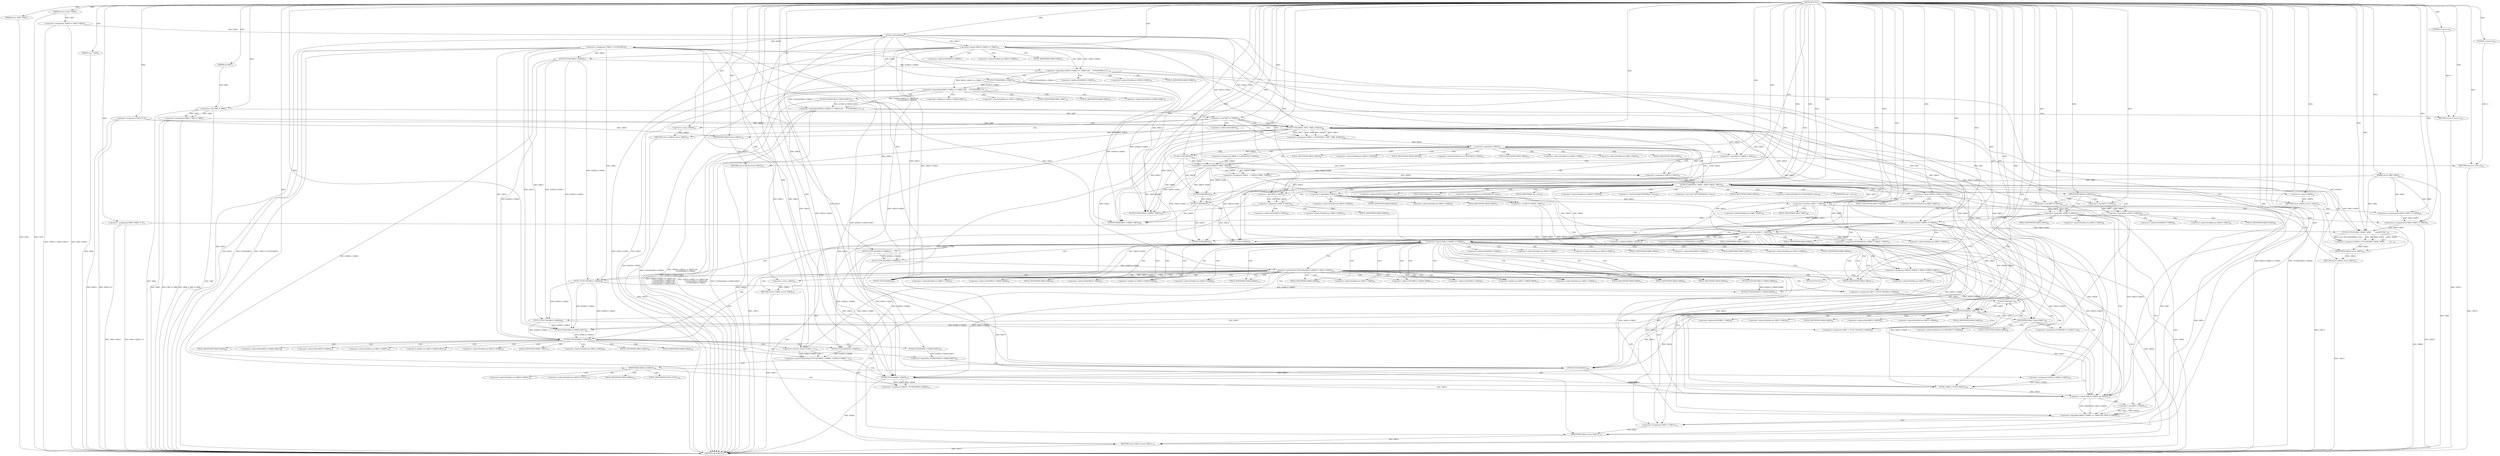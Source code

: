 digraph "FUN1" {  
"8" [label = <(METHOD,FUN1)<SUB>1</SUB>> ]
"394" [label = <(METHOD_RETURN,int)<SUB>1</SUB>> ]
"9" [label = <(PARAM,struct VAR1 *VAR2)<SUB>1</SUB>> ]
"10" [label = <(PARAM,struct socket *VAR3)<SUB>1</SUB>> ]
"11" [label = <(PARAM,struct VAR4 *VAR5)<SUB>2</SUB>> ]
"12" [label = <(PARAM,size_t VAR6)<SUB>2</SUB>> ]
"13" [label = <(PARAM,int VAR7)<SUB>2</SUB>> ]
"16" [label = <(&lt;operator&gt;.assignment,VAR8 = VAR7 &amp; VAR9)<SUB>4</SUB>> ]
"22" [label = <(&lt;operator&gt;.assignment,*VAR10 = VAR3-&gt;VAR10)<SUB>5</SUB>> ]
"28" [label = <(&lt;operator&gt;.assignment,*VAR12 = FUN2(VAR10))<SUB>6</SUB>> ]
"38" [label = <(&lt;operator&gt;.assignment,VAR19 = 0)<SUB>9</SUB>> ]
"42" [label = <(&lt;operator&gt;.assignment,VAR5-&gt;VAR21 = 0)<SUB>13</SUB>> ]
"84" [label = <(&lt;operator&gt;.assignment,VAR16 = FUN5(VAR10, VAR7, VAR8, &amp;VAR19))<SUB>26</SUB>> ]
"107" [label = <(&lt;operator&gt;.assignment,VAR20 = FUN6(VAR16)-&gt;VAR20)<SUB>33</SUB>> ]
"113" [label = <(&lt;operator&gt;.assignment,VAR14   = VAR16-&gt;VAR6 - VAR20)<SUB>34</SUB>> ]
"133" [label = <(&lt;operator&gt;.assignment,VAR18 = VAR16)<SUB>39</SUB>> ]
"182" [label = <(&lt;operator&gt;.assignment,VAR19 = FUN10(VAR5, VAR40, VAR41,
		       size...)<SUB>55</SUB>> ]
"392" [label = <(RETURN,return VAR13;,return VAR13;)<SUB>118</SUB>> ]
"48" [label = <(&lt;operator&gt;.logicalAnd,(VAR10-&gt;VAR22 == VAR23) &amp;&amp;
 	    FUN3(&amp;VAR12-&gt;V...)<SUB>16</SUB>> ]
"77" [label = <(&lt;operator&gt;.and,VAR7 &amp; (VAR28))<SUB>22</SUB>> ]
"93" [label = <(&lt;operator&gt;.logicalNot,!VAR16)<SUB>27</SUB>> ]
"121" [label = <(&lt;operator&gt;.logicalNot,!VAR14)<SUB>36</SUB>> ]
"137" [label = <(FUN8,FUN8(VAR18, VAR20, VAR5-&gt;VAR32, VAR13))<SUB>40</SUB>> ]
"161" [label = <(&lt;operator&gt;.equals,VAR10-&gt;VAR35 == VAR36)<SUB>47</SUB>> ]
"201" [label = <(IDENTIFIER,VAR19,if (VAR19))<SUB>58</SUB>> ]
"218" [label = <(&lt;operator&gt;.logicalNot,!(VAR7 &amp; VAR33))<SUB>65</SUB>> ]
"379" [label = <(&lt;operator&gt;.logicalAnd,VAR10-&gt;VAR35 == VAR36 &amp;&amp; (VAR7 &amp; VAR38))<SUB>115</SUB>> ]
"393" [label = <(IDENTIFIER,VAR13,return VAR13;)<SUB>118</SUB>> ]
"18" [label = <(&lt;operator&gt;.and,VAR7 &amp; VAR9)<SUB>4</SUB>> ]
"30" [label = <(FUN2,FUN2(VAR10))<SUB>6</SUB>> ]
"74" [label = <(RETURN,return 0;,return 0;)<SUB>20</SUB>> ]
"81" [label = <(RETURN,return -VAR29;,return -VAR29;)<SUB>23</SUB>> ]
"86" [label = <(FUN5,FUN5(VAR10, VAR7, VAR8, &amp;VAR19))<SUB>26</SUB>> ]
"105" [label = <(RETURN,return VAR19;,return VAR19;)<SUB>30</SUB>> ]
"115" [label = <(&lt;operator&gt;.subtraction,VAR16-&gt;VAR6 - VAR20)<SUB>34</SUB>> ]
"124" [label = <(&lt;operator&gt;.assignment,VAR10-&gt;VAR30 = VAR10-&gt;VAR30 | VAR31)<SUB>37</SUB>> ]
"157" [label = <(RETURN,return -VAR34;,return -VAR34;)<SUB>43</SUB>> ]
"177" [label = <(&lt;operators&gt;.assignmentOr,VAR5-&gt;VAR37 |= VAR39)<SUB>51</SUB>> ]
"184" [label = <(FUN10,FUN10(VAR5, VAR40, VAR41,
		       sizeof(FUN6(...)<SUB>55</SUB>> ]
"215" [label = <(RETURN,return VAR19;,return VAR19;)<SUB>61</SUB>> ]
"244" [label = <(FUN11,FUN11(VAR16))<SUB>75</SUB>> ]
"276" [label = <(FUN16,FUN16(&amp;VAR12-&gt;VAR26.VAR48))<SUB>86</SUB>> ]
"283" [label = <(&lt;operator&gt;.assignment,VAR17 = FUN17(&amp;VAR12-&gt;VAR24))<SUB>87</SUB>> ]
"370" [label = <(FUN22,FUN22(&amp;VAR12-&gt;VAR26.VAR48))<SUB>110</SUB>> ]
"389" [label = <(&lt;operator&gt;.assignment,VAR13 = VAR14)<SUB>116</SUB>> ]
"49" [label = <(&lt;operator&gt;.logicalAnd,(VAR10-&gt;VAR22 == VAR23) &amp;&amp;
 	    FUN3(&amp;VAR12-&gt;V...)<SUB>16</SUB>> ]
"66" [label = <(FUN4,FUN4(&amp;VAR12-&gt;VAR26.VAR27))<SUB>19</SUB>> ]
"75" [label = <(LITERAL,0,return 0;)<SUB>20</SUB>> ]
"82" [label = <(&lt;operator&gt;.minus,-VAR29)<SUB>23</SUB>> ]
"97" [label = <(&lt;operator&gt;.and,VAR10-&gt;VAR30 &amp; VAR31)<SUB>28</SUB>> ]
"106" [label = <(IDENTIFIER,VAR19,return VAR19;)<SUB>30</SUB>> ]
"110" [label = <(FUN6,FUN6(VAR16))<SUB>33</SUB>> ]
"146" [label = <(&lt;operator&gt;.logicalNot,!(VAR7 &amp; VAR33))<SUB>41</SUB>> ]
"158" [label = <(&lt;operator&gt;.minus,-VAR34)<SUB>43</SUB>> ]
"168" [label = <(&lt;operator&gt;.lessThan,VAR13 &lt; VAR14)<SUB>48</SUB>> ]
"204" [label = <(&lt;operator&gt;.logicalNot,!(VAR7 &amp; VAR33))<SUB>59</SUB>> ]
"216" [label = <(IDENTIFIER,VAR19,return VAR19;)<SUB>61</SUB>> ]
"219" [label = <(&lt;operator&gt;.and,VAR7 &amp; VAR33)<SUB>65</SUB>> ]
"224" [label = <(&lt;operator&gt;.equals,VAR10-&gt;VAR35 == VAR42)<SUB>68</SUB>> ]
"247" [label = <(&lt;operator&gt;.equals,VAR12-&gt;VAR44 == VAR45)<SUB>76</SUB>> ]
"291" [label = <(IDENTIFIER,VAR17,while (VAR17))<SUB>88</SUB>> ]
"321" [label = <(FUN3,FUN3(&amp;VAR12-&gt;VAR24))<SUB>98</SUB>> ]
"380" [label = <(&lt;operator&gt;.equals,VAR10-&gt;VAR35 == VAR36)<SUB>115</SUB>> ]
"385" [label = <(&lt;operator&gt;.and,VAR7 &amp; VAR38)<SUB>115</SUB>> ]
"50" [label = <(&lt;operator&gt;.logicalAnd,(VAR10-&gt;VAR22 == VAR23) &amp;&amp;
 	    FUN3(&amp;VAR12-&gt;V...)<SUB>16</SUB>> ]
"61" [label = <(FUN3,FUN3(&amp;VAR10-&gt;VAR25))<SUB>18</SUB>> ]
"103" [label = <(RETURN,return 0;,return 0;)<SUB>29</SUB>> ]
"128" [label = <(&lt;operator&gt;.or,VAR10-&gt;VAR30 | VAR31)<SUB>37</SUB>> ]
"151" [label = <(FUN9,FUN9(&amp;VAR10-&gt;VAR25, VAR16))<SUB>42</SUB>> ]
"172" [label = <(&lt;operators&gt;.assignmentOr,VAR5-&gt;VAR37 |= VAR38)<SUB>49</SUB>> ]
"209" [label = <(FUN9,FUN9(&amp;VAR10-&gt;VAR25, VAR16))<SUB>60</SUB>> ]
"253" [label = <(FUN12,FUN12(&amp;VAR12-&gt;VAR46))<SUB>77</SUB>> ]
"285" [label = <(FUN17,FUN17(&amp;VAR12-&gt;VAR24))<SUB>87</SUB>> ]
"293" [label = <(&lt;operator&gt;.assignment,FUN6(VAR17)-&gt;VAR20 = 0)<SUB>89</SUB>> ]
"51" [label = <(&lt;operator&gt;.equals,VAR10-&gt;VAR22 == VAR23)<SUB>16</SUB>> ]
"56" [label = <(FUN3,FUN3(&amp;VAR12-&gt;VAR24))<SUB>17</SUB>> ]
"104" [label = <(LITERAL,0,return 0;)<SUB>29</SUB>> ]
"147" [label = <(&lt;operator&gt;.and,VAR7 &amp; VAR33)<SUB>41</SUB>> ]
"190" [label = <(FUN6,FUN6(VAR16))<SUB>56</SUB>> ]
"205" [label = <(&lt;operator&gt;.and,VAR7 &amp; VAR33)<SUB>59</SUB>> ]
"231" [label = <(&lt;operator&gt;.lessThan,VAR13 &lt; VAR14)<SUB>69</SUB>> ]
"259" [label = <(&lt;operator&gt;.greaterThan,FUN13(&amp;VAR12-&gt;VAR46) &gt; VAR12-&gt;VAR47)<SUB>78</SUB>> ]
"300" [label = <(FUN18,FUN18(VAR10, VAR17))<SUB>90</SUB>> ]
"328" [label = <(&lt;operator&gt;.logicalNot,!FUN4(&amp;VAR12-&gt;VAR26.VAR27))<SUB>99</SUB>> ]
"340" [label = <(&lt;operator&gt;.greaterEqualsThan,FUN13(&amp;VAR12-&gt;VAR46) &gt;=
							VAR12-&gt;VAR47 / 2)<SUB>101</SUB>> ]
"197" [label = <(FUN6,FUN6(VAR16))<SUB>57</SUB>> ]
"235" [label = <(&lt;operator&gt;.assignment,FUN6(VAR16)-&gt;VAR20 = VAR20 + VAR13)<SUB>70</SUB>> ]
"269" [label = <(FUN14,FUN14(1))<SUB>79</SUB>> ]
"271" [label = <(FUN15,FUN15(VAR10))<SUB>80</SUB>> ]
"273" [label = <(RETURN,return -VAR34;,return -VAR34;)<SUB>81</SUB>> ]
"304" [label = <(FUN9,FUN9(&amp;VAR12-&gt;VAR24,
						VAR17))<SUB>91</SUB>> ]
"337" [label = <(FUN19,FUN19(VAR10))<SUB>100</SUB>> ]
"352" [label = <(&lt;operator&gt;.assignment,VAR19 = FUN20(VAR10, VAR49))<SUB>103</SUB>> ]
"260" [label = <(FUN13,FUN13(&amp;VAR12-&gt;VAR46))<SUB>78</SUB>> ]
"274" [label = <(&lt;operator&gt;.minus,-VAR34)<SUB>81</SUB>> ]
"295" [label = <(FUN6,FUN6(VAR17))<SUB>89</SUB>> ]
"313" [label = <(&lt;operator&gt;.assignment,VAR17 = FUN17(&amp;VAR12-&gt;VAR24))<SUB>95</SUB>> ]
"329" [label = <(FUN4,FUN4(&amp;VAR12-&gt;VAR26.VAR27))<SUB>99</SUB>> ]
"341" [label = <(FUN13,FUN13(&amp;VAR12-&gt;VAR46))<SUB>101</SUB>> ]
"346" [label = <(&lt;operator&gt;.division,VAR12-&gt;VAR47 / 2)<SUB>102</SUB>> ]
"358" [label = <(IDENTIFIER,VAR19,if (VAR19))<SUB>104</SUB>> ]
"240" [label = <(&lt;operator&gt;.addition,VAR20 + VAR13)<SUB>70</SUB>> ]
"354" [label = <(FUN20,FUN20(VAR10, VAR49))<SUB>103</SUB>> ]
"360" [label = <(&lt;operator&gt;.assignment,VAR10-&gt;VAR22 = VAR23)<SUB>105</SUB>> ]
"365" [label = <(FUN21,VAR10-&gt;FUN21(VAR10))<SUB>106</SUB>> ]
"237" [label = <(FUN6,FUN6(VAR16))<SUB>70</SUB>> ]
"315" [label = <(FUN17,FUN17(&amp;VAR12-&gt;VAR24))<SUB>95</SUB>> ]
"109" [label = <(&lt;operator&gt;.indirectFieldAccess,FUN6(VAR16)-&gt;VAR20)<SUB>33</SUB>> ]
"90" [label = <(&lt;operator&gt;.addressOf,&amp;VAR19)<SUB>26</SUB>> ]
"112" [label = <(FIELD_IDENTIFIER,VAR20,VAR20)<SUB>33</SUB>> ]
"116" [label = <(&lt;operator&gt;.indirectFieldAccess,VAR16-&gt;VAR6)<SUB>34</SUB>> ]
"140" [label = <(&lt;operator&gt;.indirectFieldAccess,VAR5-&gt;VAR32)<SUB>40</SUB>> ]
"162" [label = <(&lt;operator&gt;.indirectFieldAccess,VAR10-&gt;VAR35)<SUB>47</SUB>> ]
"188" [label = <(&lt;operator&gt;.sizeOf,sizeof(FUN6(VAR16)-&gt;class))<SUB>56</SUB>> ]
"193" [label = <(&lt;operator&gt;.cast,(void *)&amp;FUN6(VAR16)-&gt;class)<SUB>57</SUB>> ]
"67" [label = <(&lt;operator&gt;.addressOf,&amp;VAR12-&gt;VAR26.VAR27)<SUB>19</SUB>> ]
"118" [label = <(FIELD_IDENTIFIER,VAR6,VAR6)<SUB>34</SUB>> ]
"125" [label = <(&lt;operator&gt;.indirectFieldAccess,VAR10-&gt;VAR30)<SUB>37</SUB>> ]
"142" [label = <(FIELD_IDENTIFIER,VAR32,VAR32)<SUB>40</SUB>> ]
"164" [label = <(FIELD_IDENTIFIER,VAR35,VAR35)<SUB>47</SUB>> ]
"178" [label = <(&lt;operator&gt;.indirectFieldAccess,VAR5-&gt;VAR37)<SUB>51</SUB>> ]
"189" [label = <(&lt;operator&gt;.indirectFieldAccess,FUN6(VAR16)-&gt;class)<SUB>56</SUB>> ]
"194" [label = <(UNKNOWN,void *,void *)<SUB>57</SUB>> ]
"195" [label = <(&lt;operator&gt;.addressOf,&amp;FUN6(VAR16)-&gt;class)<SUB>57</SUB>> ]
"277" [label = <(&lt;operator&gt;.addressOf,&amp;VAR12-&gt;VAR26.VAR48)<SUB>86</SUB>> ]
"371" [label = <(&lt;operator&gt;.addressOf,&amp;VAR12-&gt;VAR26.VAR48)<SUB>110</SUB>> ]
"381" [label = <(&lt;operator&gt;.indirectFieldAccess,VAR10-&gt;VAR35)<SUB>115</SUB>> ]
"62" [label = <(&lt;operator&gt;.addressOf,&amp;VAR10-&gt;VAR25)<SUB>18</SUB>> ]
"68" [label = <(&lt;operator&gt;.fieldAccess,VAR12-&gt;VAR26.VAR27)<SUB>19</SUB>> ]
"98" [label = <(&lt;operator&gt;.indirectFieldAccess,VAR10-&gt;VAR30)<SUB>28</SUB>> ]
"127" [label = <(FIELD_IDENTIFIER,VAR30,VAR30)<SUB>37</SUB>> ]
"129" [label = <(&lt;operator&gt;.indirectFieldAccess,VAR10-&gt;VAR30)<SUB>37</SUB>> ]
"180" [label = <(FIELD_IDENTIFIER,VAR37,VAR37)<SUB>51</SUB>> ]
"192" [label = <(FIELD_IDENTIFIER,class,class)<SUB>56</SUB>> ]
"196" [label = <(&lt;operator&gt;.indirectFieldAccess,FUN6(VAR16)-&gt;class)<SUB>57</SUB>> ]
"225" [label = <(&lt;operator&gt;.indirectFieldAccess,VAR10-&gt;VAR35)<SUB>68</SUB>> ]
"248" [label = <(&lt;operator&gt;.indirectFieldAccess,VAR12-&gt;VAR44)<SUB>76</SUB>> ]
"278" [label = <(&lt;operator&gt;.fieldAccess,VAR12-&gt;VAR26.VAR48)<SUB>86</SUB>> ]
"286" [label = <(&lt;operator&gt;.addressOf,&amp;VAR12-&gt;VAR24)<SUB>87</SUB>> ]
"322" [label = <(&lt;operator&gt;.addressOf,&amp;VAR12-&gt;VAR24)<SUB>98</SUB>> ]
"372" [label = <(&lt;operator&gt;.fieldAccess,VAR12-&gt;VAR26.VAR48)<SUB>110</SUB>> ]
"383" [label = <(FIELD_IDENTIFIER,VAR35,VAR35)<SUB>115</SUB>> ]
"57" [label = <(&lt;operator&gt;.addressOf,&amp;VAR12-&gt;VAR24)<SUB>17</SUB>> ]
"63" [label = <(&lt;operator&gt;.indirectFieldAccess,VAR10-&gt;VAR25)<SUB>18</SUB>> ]
"69" [label = <(&lt;operator&gt;.indirectFieldAccess,VAR12-&gt;VAR26)<SUB>19</SUB>> ]
"72" [label = <(FIELD_IDENTIFIER,VAR27,VAR27)<SUB>19</SUB>> ]
"100" [label = <(FIELD_IDENTIFIER,VAR30,VAR30)<SUB>28</SUB>> ]
"131" [label = <(FIELD_IDENTIFIER,VAR30,VAR30)<SUB>37</SUB>> ]
"152" [label = <(&lt;operator&gt;.addressOf,&amp;VAR10-&gt;VAR25)<SUB>42</SUB>> ]
"173" [label = <(&lt;operator&gt;.indirectFieldAccess,VAR5-&gt;VAR37)<SUB>49</SUB>> ]
"199" [label = <(FIELD_IDENTIFIER,class,class)<SUB>57</SUB>> ]
"210" [label = <(&lt;operator&gt;.addressOf,&amp;VAR10-&gt;VAR25)<SUB>60</SUB>> ]
"227" [label = <(FIELD_IDENTIFIER,VAR35,VAR35)<SUB>68</SUB>> ]
"250" [label = <(FIELD_IDENTIFIER,VAR44,VAR44)<SUB>76</SUB>> ]
"254" [label = <(&lt;operator&gt;.addressOf,&amp;VAR12-&gt;VAR46)<SUB>77</SUB>> ]
"279" [label = <(&lt;operator&gt;.indirectFieldAccess,VAR12-&gt;VAR26)<SUB>86</SUB>> ]
"282" [label = <(FIELD_IDENTIFIER,VAR48,VAR48)<SUB>86</SUB>> ]
"287" [label = <(&lt;operator&gt;.indirectFieldAccess,VAR12-&gt;VAR24)<SUB>87</SUB>> ]
"294" [label = <(&lt;operator&gt;.indirectFieldAccess,FUN6(VAR17)-&gt;VAR20)<SUB>89</SUB>> ]
"323" [label = <(&lt;operator&gt;.indirectFieldAccess,VAR12-&gt;VAR24)<SUB>98</SUB>> ]
"373" [label = <(&lt;operator&gt;.indirectFieldAccess,VAR12-&gt;VAR26)<SUB>110</SUB>> ]
"376" [label = <(FIELD_IDENTIFIER,VAR48,VAR48)<SUB>110</SUB>> ]
"58" [label = <(&lt;operator&gt;.indirectFieldAccess,VAR12-&gt;VAR24)<SUB>17</SUB>> ]
"65" [label = <(FIELD_IDENTIFIER,VAR25,VAR25)<SUB>18</SUB>> ]
"71" [label = <(FIELD_IDENTIFIER,VAR26,VAR26)<SUB>19</SUB>> ]
"153" [label = <(&lt;operator&gt;.indirectFieldAccess,VAR10-&gt;VAR25)<SUB>42</SUB>> ]
"175" [label = <(FIELD_IDENTIFIER,VAR37,VAR37)<SUB>49</SUB>> ]
"211" [label = <(&lt;operator&gt;.indirectFieldAccess,VAR10-&gt;VAR25)<SUB>60</SUB>> ]
"255" [label = <(&lt;operator&gt;.indirectFieldAccess,VAR12-&gt;VAR46)<SUB>77</SUB>> ]
"265" [label = <(&lt;operator&gt;.indirectFieldAccess,VAR12-&gt;VAR47)<SUB>78</SUB>> ]
"281" [label = <(FIELD_IDENTIFIER,VAR26,VAR26)<SUB>86</SUB>> ]
"289" [label = <(FIELD_IDENTIFIER,VAR24,VAR24)<SUB>87</SUB>> ]
"297" [label = <(FIELD_IDENTIFIER,VAR20,VAR20)<SUB>89</SUB>> ]
"325" [label = <(FIELD_IDENTIFIER,VAR24,VAR24)<SUB>98</SUB>> ]
"375" [label = <(FIELD_IDENTIFIER,VAR26,VAR26)<SUB>110</SUB>> ]
"60" [label = <(FIELD_IDENTIFIER,VAR24,VAR24)<SUB>17</SUB>> ]
"155" [label = <(FIELD_IDENTIFIER,VAR25,VAR25)<SUB>42</SUB>> ]
"213" [label = <(FIELD_IDENTIFIER,VAR25,VAR25)<SUB>60</SUB>> ]
"236" [label = <(&lt;operator&gt;.indirectFieldAccess,FUN6(VAR16)-&gt;VAR20)<SUB>70</SUB>> ]
"257" [label = <(FIELD_IDENTIFIER,VAR46,VAR46)<SUB>77</SUB>> ]
"261" [label = <(&lt;operator&gt;.addressOf,&amp;VAR12-&gt;VAR46)<SUB>78</SUB>> ]
"267" [label = <(FIELD_IDENTIFIER,VAR47,VAR47)<SUB>78</SUB>> ]
"305" [label = <(&lt;operator&gt;.addressOf,&amp;VAR12-&gt;VAR24)<SUB>91</SUB>> ]
"330" [label = <(&lt;operator&gt;.addressOf,&amp;VAR12-&gt;VAR26.VAR27)<SUB>99</SUB>> ]
"342" [label = <(&lt;operator&gt;.addressOf,&amp;VAR12-&gt;VAR46)<SUB>101</SUB>> ]
"347" [label = <(&lt;operator&gt;.indirectFieldAccess,VAR12-&gt;VAR47)<SUB>102</SUB>> ]
"239" [label = <(FIELD_IDENTIFIER,VAR20,VAR20)<SUB>70</SUB>> ]
"262" [label = <(&lt;operator&gt;.indirectFieldAccess,VAR12-&gt;VAR46)<SUB>78</SUB>> ]
"306" [label = <(&lt;operator&gt;.indirectFieldAccess,VAR12-&gt;VAR24)<SUB>91</SUB>> ]
"331" [label = <(&lt;operator&gt;.fieldAccess,VAR12-&gt;VAR26.VAR27)<SUB>99</SUB>> ]
"343" [label = <(&lt;operator&gt;.indirectFieldAccess,VAR12-&gt;VAR46)<SUB>101</SUB>> ]
"349" [label = <(FIELD_IDENTIFIER,VAR47,VAR47)<SUB>102</SUB>> ]
"264" [label = <(FIELD_IDENTIFIER,VAR46,VAR46)<SUB>78</SUB>> ]
"308" [label = <(FIELD_IDENTIFIER,VAR24,VAR24)<SUB>91</SUB>> ]
"316" [label = <(&lt;operator&gt;.addressOf,&amp;VAR12-&gt;VAR24)<SUB>95</SUB>> ]
"332" [label = <(&lt;operator&gt;.indirectFieldAccess,VAR12-&gt;VAR26)<SUB>99</SUB>> ]
"335" [label = <(FIELD_IDENTIFIER,VAR27,VAR27)<SUB>99</SUB>> ]
"345" [label = <(FIELD_IDENTIFIER,VAR46,VAR46)<SUB>101</SUB>> ]
"361" [label = <(&lt;operator&gt;.indirectFieldAccess,VAR10-&gt;VAR22)<SUB>105</SUB>> ]
"366" [label = <(&lt;operator&gt;.indirectFieldAccess,VAR10-&gt;FUN21)<SUB>106</SUB>> ]
"317" [label = <(&lt;operator&gt;.indirectFieldAccess,VAR12-&gt;VAR24)<SUB>95</SUB>> ]
"334" [label = <(FIELD_IDENTIFIER,VAR26,VAR26)<SUB>99</SUB>> ]
"363" [label = <(FIELD_IDENTIFIER,VAR22,VAR22)<SUB>105</SUB>> ]
"368" [label = <(FIELD_IDENTIFIER,FUN21,FUN21)<SUB>106</SUB>> ]
"319" [label = <(FIELD_IDENTIFIER,VAR24,VAR24)<SUB>95</SUB>> ]
  "74" -> "394"  [ label = "DDG: &lt;RET&gt;"] 
  "157" -> "394"  [ label = "DDG: &lt;RET&gt;"] 
  "105" -> "394"  [ label = "DDG: &lt;RET&gt;"] 
  "81" -> "394"  [ label = "DDG: &lt;RET&gt;"] 
  "103" -> "394"  [ label = "DDG: &lt;RET&gt;"] 
  "273" -> "394"  [ label = "DDG: &lt;RET&gt;"] 
  "215" -> "394"  [ label = "DDG: &lt;RET&gt;"] 
  "392" -> "394"  [ label = "DDG: &lt;RET&gt;"] 
  "9" -> "394"  [ label = "DDG: VAR2"] 
  "10" -> "394"  [ label = "DDG: VAR3"] 
  "11" -> "394"  [ label = "DDG: VAR5"] 
  "12" -> "394"  [ label = "DDG: VAR6"] 
  "16" -> "394"  [ label = "DDG: VAR8"] 
  "18" -> "394"  [ label = "DDG: VAR7"] 
  "16" -> "394"  [ label = "DDG: VAR7 &amp; VAR9"] 
  "16" -> "394"  [ label = "DDG: VAR8 = VAR7 &amp; VAR9"] 
  "22" -> "394"  [ label = "DDG: VAR3-&gt;VAR10"] 
  "22" -> "394"  [ label = "DDG: *VAR10 = VAR3-&gt;VAR10"] 
  "28" -> "394"  [ label = "DDG: VAR12"] 
  "30" -> "394"  [ label = "DDG: VAR10"] 
  "28" -> "394"  [ label = "DDG: FUN2(VAR10)"] 
  "28" -> "394"  [ label = "DDG: *VAR12 = FUN2(VAR10)"] 
  "38" -> "394"  [ label = "DDG: VAR19"] 
  "38" -> "394"  [ label = "DDG: VAR19 = 0"] 
  "42" -> "394"  [ label = "DDG: VAR5-&gt;VAR21"] 
  "42" -> "394"  [ label = "DDG: VAR5-&gt;VAR21 = 0"] 
  "51" -> "394"  [ label = "DDG: VAR10-&gt;VAR22"] 
  "51" -> "394"  [ label = "DDG: VAR23"] 
  "50" -> "394"  [ label = "DDG: VAR10-&gt;VAR22 == VAR23"] 
  "56" -> "394"  [ label = "DDG: &amp;VAR12-&gt;VAR24"] 
  "50" -> "394"  [ label = "DDG: FUN3(&amp;VAR12-&gt;VAR24)"] 
  "49" -> "394"  [ label = "DDG: (VAR10-&gt;VAR22 == VAR23) &amp;&amp;
 	    FUN3(&amp;VAR12-&gt;VAR24)"] 
  "61" -> "394"  [ label = "DDG: &amp;VAR10-&gt;VAR25"] 
  "49" -> "394"  [ label = "DDG: FUN3(&amp;VAR10-&gt;VAR25)"] 
  "48" -> "394"  [ label = "DDG: (VAR10-&gt;VAR22 == VAR23) &amp;&amp;
 	    FUN3(&amp;VAR12-&gt;VAR24) &amp;&amp;
 	    FUN3(&amp;VAR10-&gt;VAR25)"] 
  "66" -> "394"  [ label = "DDG: &amp;VAR12-&gt;VAR26.VAR27"] 
  "48" -> "394"  [ label = "DDG: FUN4(&amp;VAR12-&gt;VAR26.VAR27)"] 
  "48" -> "394"  [ label = "DDG: (VAR10-&gt;VAR22 == VAR23) &amp;&amp;
 	    FUN3(&amp;VAR12-&gt;VAR24) &amp;&amp;
 	    FUN3(&amp;VAR10-&gt;VAR25) &amp;&amp;
	    FUN4(&amp;VAR12-&gt;VAR26.VAR27)"] 
  "247" -> "394"  [ label = "DDG: VAR45"] 
  "77" -> "394"  [ label = "DDG: VAR28"] 
  "354" -> "394"  [ label = "DDG: VAR49"] 
  "18" -> "394"  [ label = "DDG: VAR9"] 
  "224" -> "394"  [ label = "DDG: VAR42"] 
  "184" -> "394"  [ label = "DDG: VAR40"] 
  "177" -> "394"  [ label = "DDG: VAR39"] 
  "8" -> "9"  [ label = "DDG: "] 
  "8" -> "10"  [ label = "DDG: "] 
  "8" -> "11"  [ label = "DDG: "] 
  "8" -> "12"  [ label = "DDG: "] 
  "8" -> "13"  [ label = "DDG: "] 
  "18" -> "16"  [ label = "DDG: VAR7"] 
  "18" -> "16"  [ label = "DDG: VAR9"] 
  "10" -> "22"  [ label = "DDG: VAR3"] 
  "30" -> "28"  [ label = "DDG: VAR10"] 
  "8" -> "38"  [ label = "DDG: "] 
  "8" -> "42"  [ label = "DDG: "] 
  "86" -> "84"  [ label = "DDG: VAR10"] 
  "86" -> "84"  [ label = "DDG: VAR7"] 
  "86" -> "84"  [ label = "DDG: VAR8"] 
  "86" -> "84"  [ label = "DDG: &amp;VAR19"] 
  "115" -> "113"  [ label = "DDG: VAR16-&gt;VAR6"] 
  "115" -> "113"  [ label = "DDG: VAR20"] 
  "110" -> "133"  [ label = "DDG: VAR16"] 
  "115" -> "133"  [ label = "DDG: VAR16-&gt;VAR6"] 
  "8" -> "133"  [ label = "DDG: "] 
  "184" -> "182"  [ label = "DDG: VAR40"] 
  "184" -> "182"  [ label = "DDG: (void *)&amp;FUN6(VAR16)-&gt;class"] 
  "184" -> "182"  [ label = "DDG: VAR5"] 
  "184" -> "182"  [ label = "DDG: VAR41"] 
  "393" -> "392"  [ label = "DDG: VAR13"] 
  "8" -> "201"  [ label = "DDG: "] 
  "389" -> "393"  [ label = "DDG: VAR13"] 
  "137" -> "393"  [ label = "DDG: VAR13"] 
  "231" -> "393"  [ label = "DDG: VAR13"] 
  "168" -> "393"  [ label = "DDG: VAR13"] 
  "8" -> "393"  [ label = "DDG: "] 
  "13" -> "18"  [ label = "DDG: VAR7"] 
  "8" -> "18"  [ label = "DDG: "] 
  "22" -> "30"  [ label = "DDG: VAR10"] 
  "8" -> "30"  [ label = "DDG: "] 
  "49" -> "48"  [ label = "DDG: (VAR10-&gt;VAR22 == VAR23) &amp;&amp;
 	    FUN3(&amp;VAR12-&gt;VAR24)"] 
  "49" -> "48"  [ label = "DDG: FUN3(&amp;VAR10-&gt;VAR25)"] 
  "66" -> "48"  [ label = "DDG: &amp;VAR12-&gt;VAR26.VAR27"] 
  "75" -> "74"  [ label = "DDG: 0"] 
  "8" -> "74"  [ label = "DDG: "] 
  "18" -> "77"  [ label = "DDG: VAR7"] 
  "8" -> "77"  [ label = "DDG: "] 
  "82" -> "81"  [ label = "DDG: -VAR29"] 
  "30" -> "86"  [ label = "DDG: VAR10"] 
  "51" -> "86"  [ label = "DDG: VAR10-&gt;VAR22"] 
  "8" -> "86"  [ label = "DDG: "] 
  "77" -> "86"  [ label = "DDG: VAR7"] 
  "16" -> "86"  [ label = "DDG: VAR8"] 
  "38" -> "86"  [ label = "DDG: VAR19"] 
  "84" -> "93"  [ label = "DDG: VAR16"] 
  "8" -> "93"  [ label = "DDG: "] 
  "106" -> "105"  [ label = "DDG: VAR19"] 
  "110" -> "115"  [ label = "DDG: VAR16"] 
  "107" -> "115"  [ label = "DDG: VAR20"] 
  "8" -> "115"  [ label = "DDG: "] 
  "113" -> "121"  [ label = "DDG: VAR14"] 
  "8" -> "121"  [ label = "DDG: "] 
  "128" -> "124"  [ label = "DDG: VAR10-&gt;VAR30"] 
  "128" -> "124"  [ label = "DDG: VAR31"] 
  "133" -> "137"  [ label = "DDG: VAR18"] 
  "8" -> "137"  [ label = "DDG: "] 
  "115" -> "137"  [ label = "DDG: VAR20"] 
  "11" -> "137"  [ label = "DDG: VAR5"] 
  "158" -> "157"  [ label = "DDG: -VAR34"] 
  "86" -> "161"  [ label = "DDG: VAR10"] 
  "8" -> "161"  [ label = "DDG: "] 
  "8" -> "177"  [ label = "DDG: "] 
  "11" -> "184"  [ label = "DDG: VAR5"] 
  "42" -> "184"  [ label = "DDG: VAR5-&gt;VAR21"] 
  "137" -> "184"  [ label = "DDG: VAR5-&gt;VAR32"] 
  "177" -> "184"  [ label = "DDG: VAR5-&gt;VAR37"] 
  "8" -> "184"  [ label = "DDG: "] 
  "216" -> "215"  [ label = "DDG: VAR19"] 
  "219" -> "218"  [ label = "DDG: VAR7"] 
  "219" -> "218"  [ label = "DDG: VAR33"] 
  "285" -> "283"  [ label = "DDG: &amp;VAR12-&gt;VAR24"] 
  "380" -> "379"  [ label = "DDG: VAR10-&gt;VAR35"] 
  "380" -> "379"  [ label = "DDG: VAR36"] 
  "385" -> "379"  [ label = "DDG: VAR7"] 
  "385" -> "379"  [ label = "DDG: VAR38"] 
  "121" -> "389"  [ label = "DDG: VAR14"] 
  "168" -> "389"  [ label = "DDG: VAR14"] 
  "231" -> "389"  [ label = "DDG: VAR14"] 
  "8" -> "389"  [ label = "DDG: "] 
  "50" -> "49"  [ label = "DDG: VAR10-&gt;VAR22 == VAR23"] 
  "50" -> "49"  [ label = "DDG: FUN3(&amp;VAR12-&gt;VAR24)"] 
  "61" -> "49"  [ label = "DDG: &amp;VAR10-&gt;VAR25"] 
  "8" -> "75"  [ label = "DDG: "] 
  "86" -> "106"  [ label = "DDG: &amp;VAR19"] 
  "38" -> "106"  [ label = "DDG: VAR19"] 
  "8" -> "106"  [ label = "DDG: "] 
  "93" -> "110"  [ label = "DDG: VAR16"] 
  "8" -> "110"  [ label = "DDG: "] 
  "11" -> "177"  [ label = "DDG: VAR5"] 
  "172" -> "177"  [ label = "DDG: VAR5-&gt;VAR37"] 
  "182" -> "216"  [ label = "DDG: VAR19"] 
  "86" -> "216"  [ label = "DDG: &amp;VAR19"] 
  "8" -> "216"  [ label = "DDG: "] 
  "86" -> "219"  [ label = "DDG: VAR7"] 
  "8" -> "219"  [ label = "DDG: "] 
  "115" -> "244"  [ label = "DDG: VAR16-&gt;VAR6"] 
  "197" -> "244"  [ label = "DDG: VAR16"] 
  "8" -> "244"  [ label = "DDG: "] 
  "8" -> "291"  [ label = "DDG: "] 
  "276" -> "370"  [ label = "DDG: &amp;VAR12-&gt;VAR26.VAR48"] 
  "86" -> "380"  [ label = "DDG: VAR10"] 
  "161" -> "380"  [ label = "DDG: VAR10-&gt;VAR35"] 
  "224" -> "380"  [ label = "DDG: VAR10-&gt;VAR35"] 
  "300" -> "380"  [ label = "DDG: VAR10"] 
  "337" -> "380"  [ label = "DDG: VAR10"] 
  "354" -> "380"  [ label = "DDG: VAR10"] 
  "365" -> "380"  [ label = "DDG: VAR10"] 
  "161" -> "380"  [ label = "DDG: VAR36"] 
  "8" -> "380"  [ label = "DDG: "] 
  "219" -> "385"  [ label = "DDG: VAR7"] 
  "8" -> "385"  [ label = "DDG: "] 
  "51" -> "50"  [ label = "DDG: VAR10-&gt;VAR22"] 
  "51" -> "50"  [ label = "DDG: VAR23"] 
  "56" -> "50"  [ label = "DDG: &amp;VAR12-&gt;VAR24"] 
  "30" -> "61"  [ label = "DDG: VAR10"] 
  "8" -> "82"  [ label = "DDG: "] 
  "86" -> "97"  [ label = "DDG: VAR10"] 
  "8" -> "97"  [ label = "DDG: "] 
  "104" -> "103"  [ label = "DDG: 0"] 
  "8" -> "103"  [ label = "DDG: "] 
  "86" -> "128"  [ label = "DDG: VAR10"] 
  "8" -> "128"  [ label = "DDG: "] 
  "147" -> "146"  [ label = "DDG: VAR7"] 
  "147" -> "146"  [ label = "DDG: VAR33"] 
  "8" -> "158"  [ label = "DDG: "] 
  "137" -> "168"  [ label = "DDG: VAR13"] 
  "8" -> "168"  [ label = "DDG: "] 
  "121" -> "168"  [ label = "DDG: VAR14"] 
  "8" -> "172"  [ label = "DDG: "] 
  "205" -> "204"  [ label = "DDG: VAR7"] 
  "205" -> "204"  [ label = "DDG: VAR33"] 
  "86" -> "224"  [ label = "DDG: VAR10"] 
  "161" -> "224"  [ label = "DDG: VAR10-&gt;VAR35"] 
  "8" -> "224"  [ label = "DDG: "] 
  "28" -> "247"  [ label = "DDG: VAR12"] 
  "8" -> "247"  [ label = "DDG: "] 
  "56" -> "285"  [ label = "DDG: &amp;VAR12-&gt;VAR24"] 
  "28" -> "285"  [ label = "DDG: VAR12"] 
  "8" -> "293"  [ label = "DDG: "] 
  "285" -> "321"  [ label = "DDG: &amp;VAR12-&gt;VAR24"] 
  "315" -> "321"  [ label = "DDG: &amp;VAR12-&gt;VAR24"] 
  "304" -> "321"  [ label = "DDG: &amp;VAR12-&gt;VAR24"] 
  "28" -> "321"  [ label = "DDG: VAR12"] 
  "56" -> "321"  [ label = "DDG: &amp;VAR12-&gt;VAR24"] 
  "30" -> "51"  [ label = "DDG: VAR10"] 
  "8" -> "51"  [ label = "DDG: "] 
  "28" -> "56"  [ label = "DDG: VAR12"] 
  "8" -> "104"  [ label = "DDG: "] 
  "86" -> "147"  [ label = "DDG: VAR7"] 
  "8" -> "147"  [ label = "DDG: "] 
  "61" -> "151"  [ label = "DDG: &amp;VAR10-&gt;VAR25"] 
  "86" -> "151"  [ label = "DDG: VAR10"] 
  "30" -> "151"  [ label = "DDG: VAR10"] 
  "115" -> "151"  [ label = "DDG: VAR16-&gt;VAR6"] 
  "8" -> "151"  [ label = "DDG: "] 
  "110" -> "151"  [ label = "DDG: VAR16"] 
  "11" -> "172"  [ label = "DDG: VAR5"] 
  "115" -> "190"  [ label = "DDG: VAR16-&gt;VAR6"] 
  "8" -> "190"  [ label = "DDG: "] 
  "110" -> "190"  [ label = "DDG: VAR16"] 
  "86" -> "205"  [ label = "DDG: VAR7"] 
  "8" -> "205"  [ label = "DDG: "] 
  "61" -> "209"  [ label = "DDG: &amp;VAR10-&gt;VAR25"] 
  "30" -> "209"  [ label = "DDG: VAR10"] 
  "86" -> "209"  [ label = "DDG: VAR10"] 
  "115" -> "209"  [ label = "DDG: VAR16-&gt;VAR6"] 
  "197" -> "209"  [ label = "DDG: VAR16"] 
  "8" -> "209"  [ label = "DDG: "] 
  "28" -> "253"  [ label = "DDG: VAR12"] 
  "115" -> "197"  [ label = "DDG: VAR16-&gt;VAR6"] 
  "190" -> "197"  [ label = "DDG: VAR16"] 
  "8" -> "197"  [ label = "DDG: "] 
  "137" -> "231"  [ label = "DDG: VAR13"] 
  "168" -> "231"  [ label = "DDG: VAR13"] 
  "8" -> "231"  [ label = "DDG: "] 
  "121" -> "231"  [ label = "DDG: VAR14"] 
  "168" -> "231"  [ label = "DDG: VAR14"] 
  "137" -> "235"  [ label = "DDG: VAR20"] 
  "8" -> "235"  [ label = "DDG: "] 
  "231" -> "235"  [ label = "DDG: VAR13"] 
  "260" -> "259"  [ label = "DDG: &amp;VAR12-&gt;VAR46"] 
  "28" -> "259"  [ label = "DDG: VAR12"] 
  "274" -> "273"  [ label = "DDG: -VAR34"] 
  "51" -> "300"  [ label = "DDG: VAR10-&gt;VAR22"] 
  "86" -> "300"  [ label = "DDG: VAR10"] 
  "124" -> "300"  [ label = "DDG: VAR10-&gt;VAR30"] 
  "224" -> "300"  [ label = "DDG: VAR10-&gt;VAR35"] 
  "8" -> "300"  [ label = "DDG: "] 
  "30" -> "300"  [ label = "DDG: VAR10"] 
  "295" -> "300"  [ label = "DDG: VAR17"] 
  "329" -> "328"  [ label = "DDG: &amp;VAR12-&gt;VAR26.VAR27"] 
  "341" -> "340"  [ label = "DDG: &amp;VAR12-&gt;VAR46"] 
  "346" -> "340"  [ label = "DDG: VAR12-&gt;VAR47"] 
  "346" -> "340"  [ label = "DDG: 2"] 
  "354" -> "352"  [ label = "DDG: VAR10"] 
  "354" -> "352"  [ label = "DDG: VAR49"] 
  "253" -> "260"  [ label = "DDG: &amp;VAR12-&gt;VAR46"] 
  "28" -> "260"  [ label = "DDG: VAR12"] 
  "8" -> "269"  [ label = "DDG: "] 
  "51" -> "271"  [ label = "DDG: VAR10-&gt;VAR22"] 
  "86" -> "271"  [ label = "DDG: VAR10"] 
  "124" -> "271"  [ label = "DDG: VAR10-&gt;VAR30"] 
  "224" -> "271"  [ label = "DDG: VAR10-&gt;VAR35"] 
  "8" -> "271"  [ label = "DDG: "] 
  "30" -> "271"  [ label = "DDG: VAR10"] 
  "283" -> "295"  [ label = "DDG: VAR17"] 
  "313" -> "295"  [ label = "DDG: VAR17"] 
  "8" -> "295"  [ label = "DDG: "] 
  "285" -> "304"  [ label = "DDG: &amp;VAR12-&gt;VAR24"] 
  "315" -> "304"  [ label = "DDG: &amp;VAR12-&gt;VAR24"] 
  "28" -> "304"  [ label = "DDG: VAR12"] 
  "56" -> "304"  [ label = "DDG: &amp;VAR12-&gt;VAR24"] 
  "300" -> "304"  [ label = "DDG: VAR17"] 
  "8" -> "304"  [ label = "DDG: "] 
  "315" -> "313"  [ label = "DDG: &amp;VAR12-&gt;VAR24"] 
  "66" -> "329"  [ label = "DDG: &amp;VAR12-&gt;VAR26.VAR27"] 
  "51" -> "337"  [ label = "DDG: VAR10-&gt;VAR22"] 
  "86" -> "337"  [ label = "DDG: VAR10"] 
  "124" -> "337"  [ label = "DDG: VAR10-&gt;VAR30"] 
  "224" -> "337"  [ label = "DDG: VAR10-&gt;VAR35"] 
  "300" -> "337"  [ label = "DDG: VAR10"] 
  "8" -> "337"  [ label = "DDG: "] 
  "30" -> "337"  [ label = "DDG: VAR10"] 
  "260" -> "341"  [ label = "DDG: &amp;VAR12-&gt;VAR46"] 
  "28" -> "341"  [ label = "DDG: VAR12"] 
  "253" -> "341"  [ label = "DDG: &amp;VAR12-&gt;VAR46"] 
  "28" -> "346"  [ label = "DDG: VAR12"] 
  "259" -> "346"  [ label = "DDG: VAR12-&gt;VAR47"] 
  "8" -> "346"  [ label = "DDG: "] 
  "8" -> "358"  [ label = "DDG: "] 
  "137" -> "240"  [ label = "DDG: VAR20"] 
  "8" -> "240"  [ label = "DDG: "] 
  "231" -> "240"  [ label = "DDG: VAR13"] 
  "8" -> "274"  [ label = "DDG: "] 
  "51" -> "354"  [ label = "DDG: VAR10-&gt;VAR22"] 
  "86" -> "354"  [ label = "DDG: VAR10"] 
  "124" -> "354"  [ label = "DDG: VAR10-&gt;VAR30"] 
  "224" -> "354"  [ label = "DDG: VAR10-&gt;VAR35"] 
  "300" -> "354"  [ label = "DDG: VAR10"] 
  "337" -> "354"  [ label = "DDG: VAR10"] 
  "8" -> "354"  [ label = "DDG: "] 
  "30" -> "354"  [ label = "DDG: VAR10"] 
  "51" -> "360"  [ label = "DDG: VAR23"] 
  "8" -> "360"  [ label = "DDG: "] 
  "115" -> "237"  [ label = "DDG: VAR16-&gt;VAR6"] 
  "197" -> "237"  [ label = "DDG: VAR16"] 
  "8" -> "237"  [ label = "DDG: "] 
  "285" -> "315"  [ label = "DDG: &amp;VAR12-&gt;VAR24"] 
  "28" -> "315"  [ label = "DDG: VAR12"] 
  "56" -> "315"  [ label = "DDG: &amp;VAR12-&gt;VAR24"] 
  "354" -> "365"  [ label = "DDG: VAR10"] 
  "124" -> "365"  [ label = "DDG: VAR10-&gt;VAR30"] 
  "224" -> "365"  [ label = "DDG: VAR10-&gt;VAR35"] 
  "360" -> "365"  [ label = "DDG: VAR10-&gt;VAR22"] 
  "8" -> "365"  [ label = "DDG: "] 
  "30" -> "365"  [ label = "DDG: VAR10"] 
  "48" -> "74"  [ label = "CDG: "] 
  "48" -> "77"  [ label = "CDG: "] 
  "77" -> "84"  [ label = "CDG: "] 
  "77" -> "93"  [ label = "CDG: "] 
  "77" -> "86"  [ label = "CDG: "] 
  "77" -> "81"  [ label = "CDG: "] 
  "77" -> "90"  [ label = "CDG: "] 
  "77" -> "82"  [ label = "CDG: "] 
  "93" -> "112"  [ label = "CDG: "] 
  "93" -> "118"  [ label = "CDG: "] 
  "93" -> "100"  [ label = "CDG: "] 
  "93" -> "116"  [ label = "CDG: "] 
  "93" -> "140"  [ label = "CDG: "] 
  "93" -> "109"  [ label = "CDG: "] 
  "93" -> "133"  [ label = "CDG: "] 
  "93" -> "107"  [ label = "CDG: "] 
  "93" -> "115"  [ label = "CDG: "] 
  "93" -> "98"  [ label = "CDG: "] 
  "93" -> "113"  [ label = "CDG: "] 
  "93" -> "121"  [ label = "CDG: "] 
  "93" -> "97"  [ label = "CDG: "] 
  "93" -> "137"  [ label = "CDG: "] 
  "93" -> "142"  [ label = "CDG: "] 
  "93" -> "110"  [ label = "CDG: "] 
  "121" -> "128"  [ label = "CDG: "] 
  "121" -> "129"  [ label = "CDG: "] 
  "121" -> "127"  [ label = "CDG: "] 
  "121" -> "131"  [ label = "CDG: "] 
  "121" -> "124"  [ label = "CDG: "] 
  "121" -> "125"  [ label = "CDG: "] 
  "137" -> "188"  [ label = "CDG: "] 
  "137" -> "192"  [ label = "CDG: "] 
  "137" -> "146"  [ label = "CDG: "] 
  "137" -> "161"  [ label = "CDG: "] 
  "137" -> "196"  [ label = "CDG: "] 
  "137" -> "162"  [ label = "CDG: "] 
  "137" -> "195"  [ label = "CDG: "] 
  "137" -> "190"  [ label = "CDG: "] 
  "137" -> "184"  [ label = "CDG: "] 
  "137" -> "194"  [ label = "CDG: "] 
  "137" -> "182"  [ label = "CDG: "] 
  "137" -> "201"  [ label = "CDG: "] 
  "137" -> "158"  [ label = "CDG: "] 
  "137" -> "199"  [ label = "CDG: "] 
  "137" -> "147"  [ label = "CDG: "] 
  "137" -> "197"  [ label = "CDG: "] 
  "137" -> "189"  [ label = "CDG: "] 
  "137" -> "164"  [ label = "CDG: "] 
  "137" -> "193"  [ label = "CDG: "] 
  "137" -> "157"  [ label = "CDG: "] 
  "161" -> "168"  [ label = "CDG: "] 
  "161" -> "180"  [ label = "CDG: "] 
  "161" -> "177"  [ label = "CDG: "] 
  "161" -> "178"  [ label = "CDG: "] 
  "201" -> "215"  [ label = "CDG: "] 
  "201" -> "204"  [ label = "CDG: "] 
  "201" -> "205"  [ label = "CDG: "] 
  "201" -> "218"  [ label = "CDG: "] 
  "201" -> "219"  [ label = "CDG: "] 
  "218" -> "383"  [ label = "CDG: "] 
  "218" -> "392"  [ label = "CDG: "] 
  "218" -> "224"  [ label = "CDG: "] 
  "218" -> "380"  [ label = "CDG: "] 
  "218" -> "227"  [ label = "CDG: "] 
  "218" -> "225"  [ label = "CDG: "] 
  "218" -> "379"  [ label = "CDG: "] 
  "218" -> "381"  [ label = "CDG: "] 
  "379" -> "389"  [ label = "CDG: "] 
  "49" -> "68"  [ label = "CDG: "] 
  "49" -> "66"  [ label = "CDG: "] 
  "49" -> "72"  [ label = "CDG: "] 
  "49" -> "71"  [ label = "CDG: "] 
  "49" -> "69"  [ label = "CDG: "] 
  "49" -> "67"  [ label = "CDG: "] 
  "380" -> "385"  [ label = "CDG: "] 
  "50" -> "61"  [ label = "CDG: "] 
  "50" -> "65"  [ label = "CDG: "] 
  "50" -> "63"  [ label = "CDG: "] 
  "50" -> "62"  [ label = "CDG: "] 
  "97" -> "103"  [ label = "CDG: "] 
  "97" -> "105"  [ label = "CDG: "] 
  "146" -> "152"  [ label = "CDG: "] 
  "146" -> "151"  [ label = "CDG: "] 
  "146" -> "153"  [ label = "CDG: "] 
  "146" -> "155"  [ label = "CDG: "] 
  "168" -> "172"  [ label = "CDG: "] 
  "168" -> "173"  [ label = "CDG: "] 
  "168" -> "175"  [ label = "CDG: "] 
  "204" -> "209"  [ label = "CDG: "] 
  "204" -> "213"  [ label = "CDG: "] 
  "204" -> "210"  [ label = "CDG: "] 
  "204" -> "211"  [ label = "CDG: "] 
  "224" -> "247"  [ label = "CDG: "] 
  "224" -> "244"  [ label = "CDG: "] 
  "224" -> "231"  [ label = "CDG: "] 
  "224" -> "248"  [ label = "CDG: "] 
  "224" -> "250"  [ label = "CDG: "] 
  "247" -> "376"  [ label = "CDG: "] 
  "247" -> "283"  [ label = "CDG: "] 
  "247" -> "322"  [ label = "CDG: "] 
  "247" -> "383"  [ label = "CDG: "] 
  "247" -> "262"  [ label = "CDG: "] 
  "247" -> "392"  [ label = "CDG: "] 
  "247" -> "264"  [ label = "CDG: "] 
  "247" -> "370"  [ label = "CDG: "] 
  "247" -> "281"  [ label = "CDG: "] 
  "247" -> "276"  [ label = "CDG: "] 
  "247" -> "380"  [ label = "CDG: "] 
  "247" -> "260"  [ label = "CDG: "] 
  "247" -> "253"  [ label = "CDG: "] 
  "247" -> "254"  [ label = "CDG: "] 
  "247" -> "372"  [ label = "CDG: "] 
  "247" -> "278"  [ label = "CDG: "] 
  "247" -> "323"  [ label = "CDG: "] 
  "247" -> "321"  [ label = "CDG: "] 
  "247" -> "282"  [ label = "CDG: "] 
  "247" -> "257"  [ label = "CDG: "] 
  "247" -> "261"  [ label = "CDG: "] 
  "247" -> "279"  [ label = "CDG: "] 
  "247" -> "291"  [ label = "CDG: "] 
  "247" -> "379"  [ label = "CDG: "] 
  "247" -> "373"  [ label = "CDG: "] 
  "247" -> "375"  [ label = "CDG: "] 
  "247" -> "255"  [ label = "CDG: "] 
  "247" -> "285"  [ label = "CDG: "] 
  "247" -> "259"  [ label = "CDG: "] 
  "247" -> "289"  [ label = "CDG: "] 
  "247" -> "325"  [ label = "CDG: "] 
  "247" -> "267"  [ label = "CDG: "] 
  "247" -> "265"  [ label = "CDG: "] 
  "247" -> "286"  [ label = "CDG: "] 
  "247" -> "277"  [ label = "CDG: "] 
  "247" -> "381"  [ label = "CDG: "] 
  "247" -> "287"  [ label = "CDG: "] 
  "247" -> "371"  [ label = "CDG: "] 
  "291" -> "300"  [ label = "CDG: "] 
  "291" -> "297"  [ label = "CDG: "] 
  "291" -> "293"  [ label = "CDG: "] 
  "291" -> "295"  [ label = "CDG: "] 
  "291" -> "294"  [ label = "CDG: "] 
  "321" -> "334"  [ label = "CDG: "] 
  "321" -> "349"  [ label = "CDG: "] 
  "321" -> "340"  [ label = "CDG: "] 
  "321" -> "346"  [ label = "CDG: "] 
  "321" -> "329"  [ label = "CDG: "] 
  "321" -> "347"  [ label = "CDG: "] 
  "321" -> "328"  [ label = "CDG: "] 
  "321" -> "335"  [ label = "CDG: "] 
  "321" -> "342"  [ label = "CDG: "] 
  "321" -> "341"  [ label = "CDG: "] 
  "321" -> "332"  [ label = "CDG: "] 
  "321" -> "343"  [ label = "CDG: "] 
  "321" -> "330"  [ label = "CDG: "] 
  "321" -> "345"  [ label = "CDG: "] 
  "321" -> "331"  [ label = "CDG: "] 
  "51" -> "60"  [ label = "CDG: "] 
  "51" -> "57"  [ label = "CDG: "] 
  "51" -> "56"  [ label = "CDG: "] 
  "51" -> "58"  [ label = "CDG: "] 
  "231" -> "240"  [ label = "CDG: "] 
  "231" -> "383"  [ label = "CDG: "] 
  "231" -> "392"  [ label = "CDG: "] 
  "231" -> "247"  [ label = "CDG: "] 
  "231" -> "380"  [ label = "CDG: "] 
  "231" -> "236"  [ label = "CDG: "] 
  "231" -> "237"  [ label = "CDG: "] 
  "231" -> "244"  [ label = "CDG: "] 
  "231" -> "379"  [ label = "CDG: "] 
  "231" -> "239"  [ label = "CDG: "] 
  "231" -> "235"  [ label = "CDG: "] 
  "231" -> "381"  [ label = "CDG: "] 
  "231" -> "248"  [ label = "CDG: "] 
  "231" -> "250"  [ label = "CDG: "] 
  "259" -> "376"  [ label = "CDG: "] 
  "259" -> "283"  [ label = "CDG: "] 
  "259" -> "322"  [ label = "CDG: "] 
  "259" -> "383"  [ label = "CDG: "] 
  "259" -> "392"  [ label = "CDG: "] 
  "259" -> "370"  [ label = "CDG: "] 
  "259" -> "281"  [ label = "CDG: "] 
  "259" -> "276"  [ label = "CDG: "] 
  "259" -> "380"  [ label = "CDG: "] 
  "259" -> "274"  [ label = "CDG: "] 
  "259" -> "372"  [ label = "CDG: "] 
  "259" -> "278"  [ label = "CDG: "] 
  "259" -> "323"  [ label = "CDG: "] 
  "259" -> "269"  [ label = "CDG: "] 
  "259" -> "321"  [ label = "CDG: "] 
  "259" -> "282"  [ label = "CDG: "] 
  "259" -> "273"  [ label = "CDG: "] 
  "259" -> "279"  [ label = "CDG: "] 
  "259" -> "291"  [ label = "CDG: "] 
  "259" -> "379"  [ label = "CDG: "] 
  "259" -> "373"  [ label = "CDG: "] 
  "259" -> "375"  [ label = "CDG: "] 
  "259" -> "285"  [ label = "CDG: "] 
  "259" -> "289"  [ label = "CDG: "] 
  "259" -> "325"  [ label = "CDG: "] 
  "259" -> "286"  [ label = "CDG: "] 
  "259" -> "277"  [ label = "CDG: "] 
  "259" -> "381"  [ label = "CDG: "] 
  "259" -> "287"  [ label = "CDG: "] 
  "259" -> "371"  [ label = "CDG: "] 
  "259" -> "271"  [ label = "CDG: "] 
  "300" -> "308"  [ label = "CDG: "] 
  "300" -> "317"  [ label = "CDG: "] 
  "300" -> "306"  [ label = "CDG: "] 
  "300" -> "315"  [ label = "CDG: "] 
  "300" -> "304"  [ label = "CDG: "] 
  "300" -> "305"  [ label = "CDG: "] 
  "300" -> "316"  [ label = "CDG: "] 
  "300" -> "319"  [ label = "CDG: "] 
  "300" -> "291"  [ label = "CDG: "] 
  "300" -> "313"  [ label = "CDG: "] 
  "328" -> "337"  [ label = "CDG: "] 
  "340" -> "358"  [ label = "CDG: "] 
  "340" -> "352"  [ label = "CDG: "] 
  "340" -> "354"  [ label = "CDG: "] 
  "358" -> "368"  [ label = "CDG: "] 
  "358" -> "365"  [ label = "CDG: "] 
  "358" -> "360"  [ label = "CDG: "] 
  "358" -> "366"  [ label = "CDG: "] 
  "358" -> "361"  [ label = "CDG: "] 
  "358" -> "363"  [ label = "CDG: "] 
}
